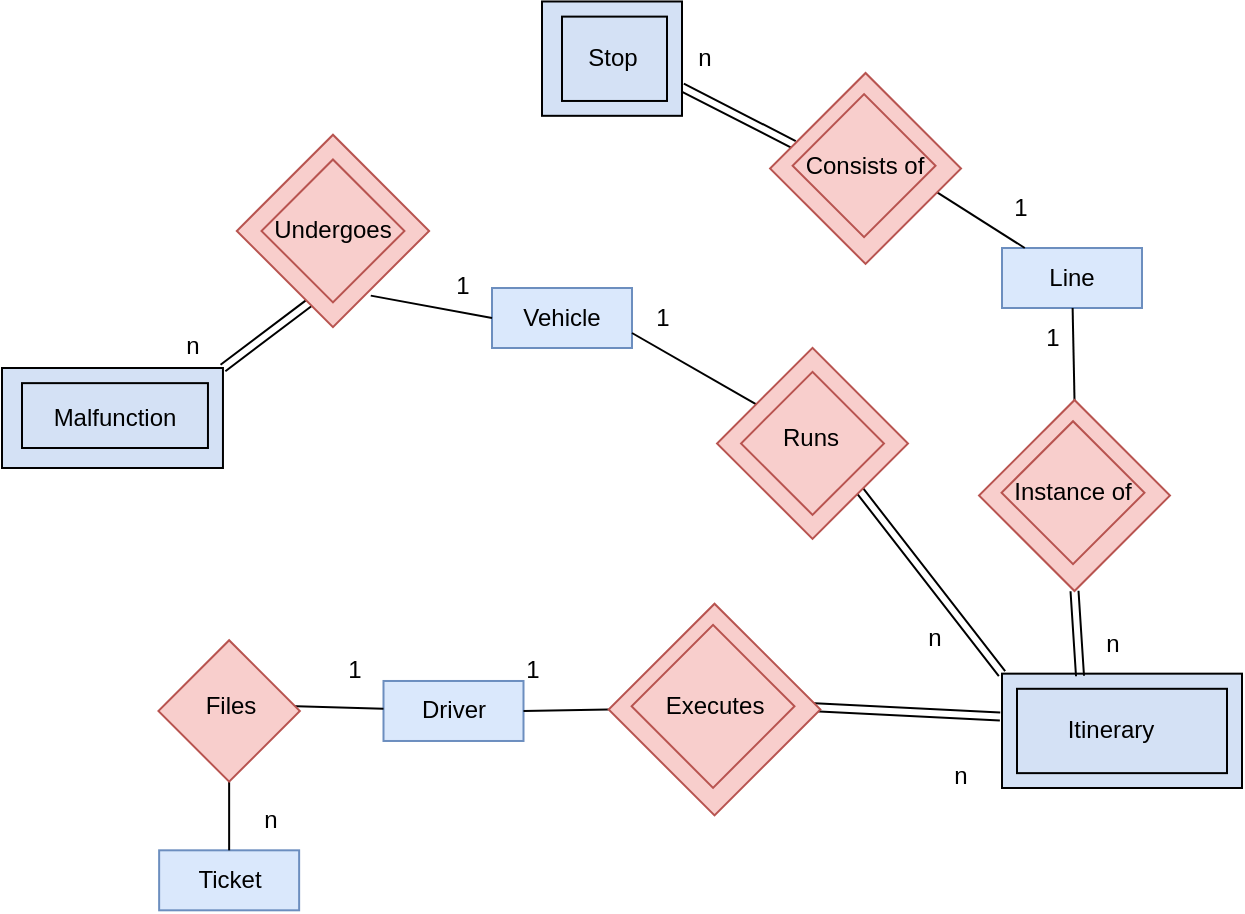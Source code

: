 <mxfile version="20.5.1" type="github">
  <diagram name="Page-1" id="74e2e168-ea6b-b213-b513-2b3c1d86103e">
    <mxGraphModel dx="1038" dy="536" grid="1" gridSize="10" guides="1" tooltips="1" connect="1" arrows="1" fold="1" page="1" pageScale="1" pageWidth="1600" pageHeight="1200" background="#ffffff" math="0" shadow="0">
      <root>
        <mxCell id="0" />
        <mxCell id="1" parent="0" />
        <mxCell id="0TpY3zneYbciwW2qCHmm-88" value="" style="rounded=0;whiteSpace=wrap;html=1;fillColor=#D4E1F5;" vertex="1" parent="1">
          <mxGeometry x="530" y="352.83" width="120" height="57.17" as="geometry" />
        </mxCell>
        <mxCell id="RQqygvgA-cGsSz0pc4jh-1" value="&lt;div&gt;Vehicle&lt;/div&gt;" style="rounded=0;whiteSpace=wrap;html=1;fillColor=#dae8fc;strokeColor=#6c8ebf;" parent="1" vertex="1">
          <mxGeometry x="275" y="160" width="70" height="30" as="geometry" />
        </mxCell>
        <mxCell id="RQqygvgA-cGsSz0pc4jh-5" value="&lt;div&gt;Driver&lt;/div&gt;" style="rounded=0;whiteSpace=wrap;html=1;fillColor=#dae8fc;strokeColor=#6c8ebf;" parent="1" vertex="1">
          <mxGeometry x="220.75" y="356.49" width="70" height="30" as="geometry" />
        </mxCell>
        <mxCell id="RQqygvgA-cGsSz0pc4jh-11" value="&lt;div&gt;Line&lt;/div&gt;" style="rounded=0;whiteSpace=wrap;html=1;fillColor=#dae8fc;strokeColor=#6c8ebf;" parent="1" vertex="1">
          <mxGeometry x="530" y="140" width="70" height="30" as="geometry" />
        </mxCell>
        <mxCell id="RQqygvgA-cGsSz0pc4jh-14" value="&lt;div&gt;Ticket&lt;/div&gt;" style="rounded=0;whiteSpace=wrap;html=1;fillColor=#dae8fc;strokeColor=#6c8ebf;" parent="1" vertex="1">
          <mxGeometry x="108.57" y="441.16" width="70" height="30" as="geometry" />
        </mxCell>
        <mxCell id="0TpY3zneYbciwW2qCHmm-1" value="" style="endArrow=none;html=1;rounded=0;exitX=0;exitY=0;exitDx=0;exitDy=0;" edge="1" parent="1" source="0TpY3zneYbciwW2qCHmm-132" target="RQqygvgA-cGsSz0pc4jh-11">
          <mxGeometry width="50" height="50" relative="1" as="geometry">
            <mxPoint x="568" y="210" as="sourcePoint" />
            <mxPoint x="574.545" y="320" as="targetPoint" />
          </mxGeometry>
        </mxCell>
        <mxCell id="0TpY3zneYbciwW2qCHmm-2" value="" style="shape=link;html=1;rounded=0;entryX=1;entryY=1;entryDx=0;entryDy=0;width=-4;exitX=-0.033;exitY=1.039;exitDx=0;exitDy=0;exitPerimeter=0;" edge="1" parent="1" source="0TpY3zneYbciwW2qCHmm-4" target="0TpY3zneYbciwW2qCHmm-132">
          <mxGeometry width="100" relative="1" as="geometry">
            <mxPoint x="568" y="350" as="sourcePoint" />
            <mxPoint x="568.16" y="307.663" as="targetPoint" />
          </mxGeometry>
        </mxCell>
        <mxCell id="0TpY3zneYbciwW2qCHmm-3" value="1" style="text;html=1;align=center;verticalAlign=middle;resizable=0;points=[];autosize=1;strokeColor=none;fillColor=none;" vertex="1" parent="1">
          <mxGeometry x="540" y="170" width="30" height="30" as="geometry" />
        </mxCell>
        <mxCell id="0TpY3zneYbciwW2qCHmm-4" value="n" style="text;html=1;align=center;verticalAlign=middle;resizable=0;points=[];autosize=1;strokeColor=none;fillColor=none;" vertex="1" parent="1">
          <mxGeometry x="570" y="322.83" width="30" height="30" as="geometry" />
        </mxCell>
        <mxCell id="0TpY3zneYbciwW2qCHmm-10" value="" style="endArrow=none;html=1;rounded=0;exitX=1;exitY=0.5;exitDx=0;exitDy=0;entryX=0;entryY=1;entryDx=0;entryDy=0;" edge="1" parent="1" source="RQqygvgA-cGsSz0pc4jh-5" target="0TpY3zneYbciwW2qCHmm-86">
          <mxGeometry width="50" height="50" relative="1" as="geometry">
            <mxPoint x="480" y="240" as="sourcePoint" />
            <mxPoint x="335.407" y="375.23" as="targetPoint" />
          </mxGeometry>
        </mxCell>
        <mxCell id="0TpY3zneYbciwW2qCHmm-11" value="" style="shape=link;html=1;rounded=0;exitX=1;exitY=0;exitDx=0;exitDy=0;entryX=-0.008;entryY=0.374;entryDx=0;entryDy=0;entryPerimeter=0;" edge="1" parent="1" source="0TpY3zneYbciwW2qCHmm-85" target="0TpY3zneYbciwW2qCHmm-88">
          <mxGeometry width="100" relative="1" as="geometry">
            <mxPoint x="435.873" y="375.57" as="sourcePoint" />
            <mxPoint x="522.624" y="374.635" as="targetPoint" />
          </mxGeometry>
        </mxCell>
        <mxCell id="0TpY3zneYbciwW2qCHmm-12" value="1" style="text;html=1;align=center;verticalAlign=middle;resizable=0;points=[];autosize=1;strokeColor=none;fillColor=none;" vertex="1" parent="1">
          <mxGeometry x="280" y="336.49" width="30" height="30" as="geometry" />
        </mxCell>
        <mxCell id="0TpY3zneYbciwW2qCHmm-13" value="n" style="text;html=1;align=center;verticalAlign=middle;resizable=0;points=[];autosize=1;strokeColor=none;fillColor=none;" vertex="1" parent="1">
          <mxGeometry x="493.63" y="388.86" width="30" height="30" as="geometry" />
        </mxCell>
        <mxCell id="0TpY3zneYbciwW2qCHmm-15" value="" style="endArrow=none;html=1;rounded=0;entryX=1;entryY=0.75;entryDx=0;entryDy=0;exitX=0.028;exitY=0.009;exitDx=0;exitDy=0;exitPerimeter=0;" edge="1" parent="1" source="0TpY3zneYbciwW2qCHmm-137" target="RQqygvgA-cGsSz0pc4jh-1">
          <mxGeometry width="50" height="50" relative="1" as="geometry">
            <mxPoint x="400.439" y="220.199" as="sourcePoint" />
            <mxPoint x="564.545" y="320" as="targetPoint" />
          </mxGeometry>
        </mxCell>
        <mxCell id="0TpY3zneYbciwW2qCHmm-16" value="" style="shape=link;html=1;rounded=0;exitX=1;exitY=0.5;exitDx=0;exitDy=0;entryX=0;entryY=0;entryDx=0;entryDy=0;" edge="1" parent="1" source="0TpY3zneYbciwW2qCHmm-135" target="0TpY3zneYbciwW2qCHmm-88">
          <mxGeometry width="100" relative="1" as="geometry">
            <mxPoint x="463.357" y="258.085" as="sourcePoint" />
            <mxPoint x="524.36" y="351.15" as="targetPoint" />
          </mxGeometry>
        </mxCell>
        <mxCell id="0TpY3zneYbciwW2qCHmm-18" value="1" style="text;html=1;align=center;verticalAlign=middle;resizable=0;points=[];autosize=1;strokeColor=none;fillColor=none;" vertex="1" parent="1">
          <mxGeometry x="345" y="160" width="30" height="30" as="geometry" />
        </mxCell>
        <mxCell id="0TpY3zneYbciwW2qCHmm-19" value="n" style="text;html=1;align=center;verticalAlign=middle;resizable=0;points=[];autosize=1;strokeColor=none;fillColor=none;" vertex="1" parent="1">
          <mxGeometry x="481.27" y="320" width="30" height="30" as="geometry" />
        </mxCell>
        <mxCell id="0TpY3zneYbciwW2qCHmm-38" value="" style="endArrow=none;html=1;rounded=0;exitX=1;exitY=0.25;exitDx=0;exitDy=0;" edge="1" parent="1" source="0TpY3zneYbciwW2qCHmm-138" target="RQqygvgA-cGsSz0pc4jh-11">
          <mxGeometry width="50" height="50" relative="1" as="geometry">
            <mxPoint x="513.99" y="116.37" as="sourcePoint" />
            <mxPoint x="564.545" y="240" as="targetPoint" />
          </mxGeometry>
        </mxCell>
        <mxCell id="0TpY3zneYbciwW2qCHmm-39" value="" style="shape=link;html=1;rounded=0;exitX=1;exitY=0.75;exitDx=0;exitDy=0;entryX=0;entryY=0.75;entryDx=0;entryDy=0;" edge="1" parent="1" source="0TpY3zneYbciwW2qCHmm-100" target="0TpY3zneYbciwW2qCHmm-138">
          <mxGeometry width="100" relative="1" as="geometry">
            <mxPoint x="390" y="70.903" as="sourcePoint" />
            <mxPoint x="433.99" y="83.37" as="targetPoint" />
          </mxGeometry>
        </mxCell>
        <mxCell id="0TpY3zneYbciwW2qCHmm-47" value="" style="endArrow=none;html=1;rounded=0;exitX=0;exitY=0.5;exitDx=0;exitDy=0;entryX=1.033;entryY=0.64;entryDx=0;entryDy=0;entryPerimeter=0;" edge="1" parent="1" source="RQqygvgA-cGsSz0pc4jh-1" target="0TpY3zneYbciwW2qCHmm-143">
          <mxGeometry width="50" height="50" relative="1" as="geometry">
            <mxPoint x="440" y="190" as="sourcePoint" />
            <mxPoint x="238.943" y="148.313" as="targetPoint" />
          </mxGeometry>
        </mxCell>
        <mxCell id="0TpY3zneYbciwW2qCHmm-48" value="1" style="text;html=1;align=center;verticalAlign=middle;resizable=0;points=[];autosize=1;strokeColor=none;fillColor=none;" vertex="1" parent="1">
          <mxGeometry x="245" y="143.94" width="30" height="30" as="geometry" />
        </mxCell>
        <mxCell id="0TpY3zneYbciwW2qCHmm-49" value="" style="shape=link;html=1;rounded=0;exitX=1;exitY=0;exitDx=0;exitDy=0;entryX=0.75;entryY=1;entryDx=0;entryDy=0;" edge="1" parent="1" source="0TpY3zneYbciwW2qCHmm-91" target="0TpY3zneYbciwW2qCHmm-143">
          <mxGeometry width="100" relative="1" as="geometry">
            <mxPoint x="146.975" y="208.021" as="sourcePoint" />
            <mxPoint x="187.999" y="155.026" as="targetPoint" />
          </mxGeometry>
        </mxCell>
        <mxCell id="0TpY3zneYbciwW2qCHmm-50" value="n" style="text;html=1;align=center;verticalAlign=middle;resizable=0;points=[];autosize=1;strokeColor=none;fillColor=none;" vertex="1" parent="1">
          <mxGeometry x="110.48" y="173.94" width="30" height="30" as="geometry" />
        </mxCell>
        <mxCell id="0TpY3zneYbciwW2qCHmm-51" value="n" style="text;html=1;align=center;verticalAlign=middle;resizable=0;points=[];autosize=1;strokeColor=none;fillColor=none;" vertex="1" parent="1">
          <mxGeometry x="365.64" y="30.33" width="30" height="30" as="geometry" />
        </mxCell>
        <mxCell id="0TpY3zneYbciwW2qCHmm-54" value="1" style="text;html=1;align=center;verticalAlign=middle;resizable=0;points=[];autosize=1;strokeColor=none;fillColor=none;" vertex="1" parent="1">
          <mxGeometry x="523.63" y="105.46" width="30" height="30" as="geometry" />
        </mxCell>
        <mxCell id="0TpY3zneYbciwW2qCHmm-59" value="" style="endArrow=none;html=1;rounded=0;" edge="1" parent="1" target="RQqygvgA-cGsSz0pc4jh-5">
          <mxGeometry width="50" height="50" relative="1" as="geometry">
            <mxPoint x="173" y="369" as="sourcePoint" />
            <mxPoint x="424.545" y="340" as="targetPoint" />
          </mxGeometry>
        </mxCell>
        <mxCell id="0TpY3zneYbciwW2qCHmm-60" value="" style="endArrow=none;html=1;rounded=0;exitX=0.5;exitY=0;exitDx=0;exitDy=0;entryX=1;entryY=1;entryDx=0;entryDy=0;" edge="1" parent="1" source="RQqygvgA-cGsSz0pc4jh-14" target="0TpY3zneYbciwW2qCHmm-83">
          <mxGeometry width="50" height="50" relative="1" as="geometry">
            <mxPoint x="130" y="430" as="sourcePoint" />
            <mxPoint x="130.455" y="376.446" as="targetPoint" />
          </mxGeometry>
        </mxCell>
        <mxCell id="0TpY3zneYbciwW2qCHmm-61" value="1" style="text;html=1;align=center;verticalAlign=middle;resizable=0;points=[];autosize=1;strokeColor=none;fillColor=none;" vertex="1" parent="1">
          <mxGeometry x="190.75" y="336.49" width="30" height="30" as="geometry" />
        </mxCell>
        <mxCell id="0TpY3zneYbciwW2qCHmm-62" value="n" style="text;html=1;align=center;verticalAlign=middle;resizable=0;points=[];autosize=1;strokeColor=none;fillColor=none;" vertex="1" parent="1">
          <mxGeometry x="148.57" y="411.16" width="30" height="30" as="geometry" />
        </mxCell>
        <mxCell id="0TpY3zneYbciwW2qCHmm-83" value="" style="whiteSpace=wrap;html=1;aspect=fixed;fillColor=#f8cecc;rotation=45;strokeColor=#b85450;" vertex="1" parent="1">
          <mxGeometry x="118.57" y="346.49" width="50" height="50" as="geometry" />
        </mxCell>
        <mxCell id="0TpY3zneYbciwW2qCHmm-58" value="Files" style="text;html=1;align=center;verticalAlign=middle;resizable=0;points=[];autosize=1;strokeColor=none;fillColor=none;" vertex="1" parent="1">
          <mxGeometry x="118.57" y="353.56" width="50" height="30" as="geometry" />
        </mxCell>
        <mxCell id="0TpY3zneYbciwW2qCHmm-86" value="" style="whiteSpace=wrap;html=1;aspect=fixed;rotation=45;fillColor=#f8cecc;strokeColor=#b85450;" vertex="1" parent="1">
          <mxGeometry x="348.84" y="333.36" width="74.85" height="74.85" as="geometry" />
        </mxCell>
        <mxCell id="0TpY3zneYbciwW2qCHmm-85" value="" style="whiteSpace=wrap;html=1;aspect=fixed;fillColor=#f8cecc;rotation=45;strokeColor=#b85450;" vertex="1" parent="1">
          <mxGeometry x="356.73" y="340.39" width="57.59" height="57.59" as="geometry" />
        </mxCell>
        <mxCell id="0TpY3zneYbciwW2qCHmm-87" value="" style="rounded=0;whiteSpace=wrap;html=1;fillColor=#D4E1F5;" vertex="1" parent="1">
          <mxGeometry x="537.5" y="360.4" width="105" height="42.17" as="geometry" />
        </mxCell>
        <mxCell id="0TpY3zneYbciwW2qCHmm-90" value="Itinerary" style="text;html=1;align=center;verticalAlign=middle;resizable=0;points=[];autosize=1;strokeColor=none;fillColor=none;" vertex="1" parent="1">
          <mxGeometry x="553.63" y="366.49" width="60" height="30" as="geometry" />
        </mxCell>
        <mxCell id="0TpY3zneYbciwW2qCHmm-91" value="" style="rounded=0;whiteSpace=wrap;html=1;fillColor=#D4E1F5;" vertex="1" parent="1">
          <mxGeometry x="30" y="200" width="110.48" height="50" as="geometry" />
        </mxCell>
        <mxCell id="0TpY3zneYbciwW2qCHmm-93" value="" style="rounded=0;whiteSpace=wrap;html=1;fillColor=#D4E1F5;" vertex="1" parent="1">
          <mxGeometry x="40" y="207.57" width="92.98" height="32.43" as="geometry" />
        </mxCell>
        <mxCell id="0TpY3zneYbciwW2qCHmm-95" value="Malfunction" style="text;html=1;align=center;verticalAlign=middle;resizable=0;points=[];autosize=1;strokeColor=none;fillColor=none;" vertex="1" parent="1">
          <mxGeometry x="46.49" y="210" width="80" height="30" as="geometry" />
        </mxCell>
        <mxCell id="0TpY3zneYbciwW2qCHmm-100" value="" style="rounded=0;whiteSpace=wrap;html=1;fillColor=#D4E1F5;" vertex="1" parent="1">
          <mxGeometry x="300" y="16.74" width="70" height="57.17" as="geometry" />
        </mxCell>
        <mxCell id="0TpY3zneYbciwW2qCHmm-101" value="" style="rounded=0;whiteSpace=wrap;html=1;fillColor=#D4E1F5;" vertex="1" parent="1">
          <mxGeometry x="310" y="24.31" width="52.5" height="42.17" as="geometry" />
        </mxCell>
        <mxCell id="0TpY3zneYbciwW2qCHmm-103" value="Stop" style="text;html=1;align=center;verticalAlign=middle;resizable=0;points=[];autosize=1;strokeColor=none;fillColor=none;" vertex="1" parent="1">
          <mxGeometry x="310" y="30.39" width="50" height="30" as="geometry" />
        </mxCell>
        <mxCell id="0TpY3zneYbciwW2qCHmm-105" value="Executes" style="text;html=1;align=center;verticalAlign=middle;resizable=0;points=[];autosize=1;strokeColor=none;fillColor=none;" vertex="1" parent="1">
          <mxGeometry x="351.26" y="354.18" width="70" height="30" as="geometry" />
        </mxCell>
        <mxCell id="0TpY3zneYbciwW2qCHmm-132" value="" style="whiteSpace=wrap;html=1;aspect=fixed;rotation=45;fillColor=#f8cecc;strokeColor=#b85450;" vertex="1" parent="1">
          <mxGeometry x="532.5" y="230.0" width="67.51" height="67.51" as="geometry" />
        </mxCell>
        <mxCell id="0TpY3zneYbciwW2qCHmm-133" value="" style="whiteSpace=wrap;html=1;aspect=fixed;fillColor=#f8cecc;rotation=45;strokeColor=#b85450;" vertex="1" parent="1">
          <mxGeometry x="540.25" y="237.09" width="50.53" height="50.53" as="geometry" />
        </mxCell>
        <mxCell id="0TpY3zneYbciwW2qCHmm-134" value="Instance of" style="text;html=1;align=center;verticalAlign=middle;resizable=0;points=[];autosize=1;strokeColor=none;fillColor=none;" vertex="1" parent="1">
          <mxGeometry x="525" y="247.17" width="80" height="30" as="geometry" />
        </mxCell>
        <mxCell id="0TpY3zneYbciwW2qCHmm-135" value="" style="whiteSpace=wrap;html=1;aspect=fixed;rotation=45;fillColor=#f8cecc;strokeColor=#b85450;" vertex="1" parent="1">
          <mxGeometry x="401.51" y="203.94" width="67.51" height="67.51" as="geometry" />
        </mxCell>
        <mxCell id="0TpY3zneYbciwW2qCHmm-136" value="" style="whiteSpace=wrap;html=1;aspect=fixed;fillColor=#f8cecc;rotation=45;strokeColor=#b85450;" vertex="1" parent="1">
          <mxGeometry x="410" y="212.43" width="50.53" height="50.53" as="geometry" />
        </mxCell>
        <mxCell id="0TpY3zneYbciwW2qCHmm-137" value="Runs" style="text;html=1;align=center;verticalAlign=middle;resizable=0;points=[];autosize=1;strokeColor=none;fillColor=none;" vertex="1" parent="1">
          <mxGeometry x="409.02" y="219.74" width="50" height="30" as="geometry" />
        </mxCell>
        <mxCell id="0TpY3zneYbciwW2qCHmm-138" value="" style="whiteSpace=wrap;html=1;aspect=fixed;rotation=45;fillColor=#f8cecc;strokeColor=#b85450;" vertex="1" parent="1">
          <mxGeometry x="428.02" y="66.48" width="67.51" height="67.51" as="geometry" />
        </mxCell>
        <mxCell id="0TpY3zneYbciwW2qCHmm-139" value="" style="whiteSpace=wrap;html=1;aspect=fixed;fillColor=#f8cecc;rotation=45;strokeColor=#b85450;" vertex="1" parent="1">
          <mxGeometry x="435.77" y="73.57" width="50.53" height="50.53" as="geometry" />
        </mxCell>
        <mxCell id="0TpY3zneYbciwW2qCHmm-142" value="Consists of" style="text;html=1;align=center;verticalAlign=middle;resizable=0;points=[];autosize=1;strokeColor=none;fillColor=none;" vertex="1" parent="1">
          <mxGeometry x="421.04" y="83.83" width="80" height="30" as="geometry" />
        </mxCell>
        <mxCell id="0TpY3zneYbciwW2qCHmm-143" value="" style="whiteSpace=wrap;html=1;aspect=fixed;rotation=45;fillColor=#f8cecc;strokeColor=#b85450;" vertex="1" parent="1">
          <mxGeometry x="161.49" y="97.47" width="67.99" height="67.99" as="geometry" />
        </mxCell>
        <mxCell id="0TpY3zneYbciwW2qCHmm-144" value="" style="whiteSpace=wrap;html=1;aspect=fixed;fillColor=#f8cecc;rotation=45;strokeColor=#b85450;" vertex="1" parent="1">
          <mxGeometry x="170.22" y="106.2" width="50.53" height="50.53" as="geometry" />
        </mxCell>
        <mxCell id="0TpY3zneYbciwW2qCHmm-146" value="Undergoes" style="text;html=1;align=center;verticalAlign=middle;resizable=0;points=[];autosize=1;strokeColor=none;fillColor=none;" vertex="1" parent="1">
          <mxGeometry x="155.48" y="116.47" width="80" height="30" as="geometry" />
        </mxCell>
      </root>
    </mxGraphModel>
  </diagram>
</mxfile>
